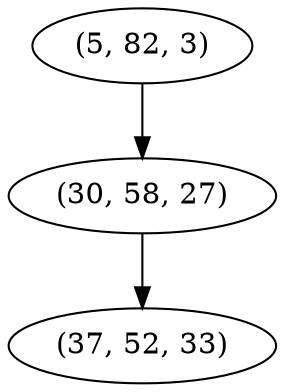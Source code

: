 digraph tree {
    "(5, 82, 3)";
    "(30, 58, 27)";
    "(37, 52, 33)";
    "(5, 82, 3)" -> "(30, 58, 27)";
    "(30, 58, 27)" -> "(37, 52, 33)";
}
